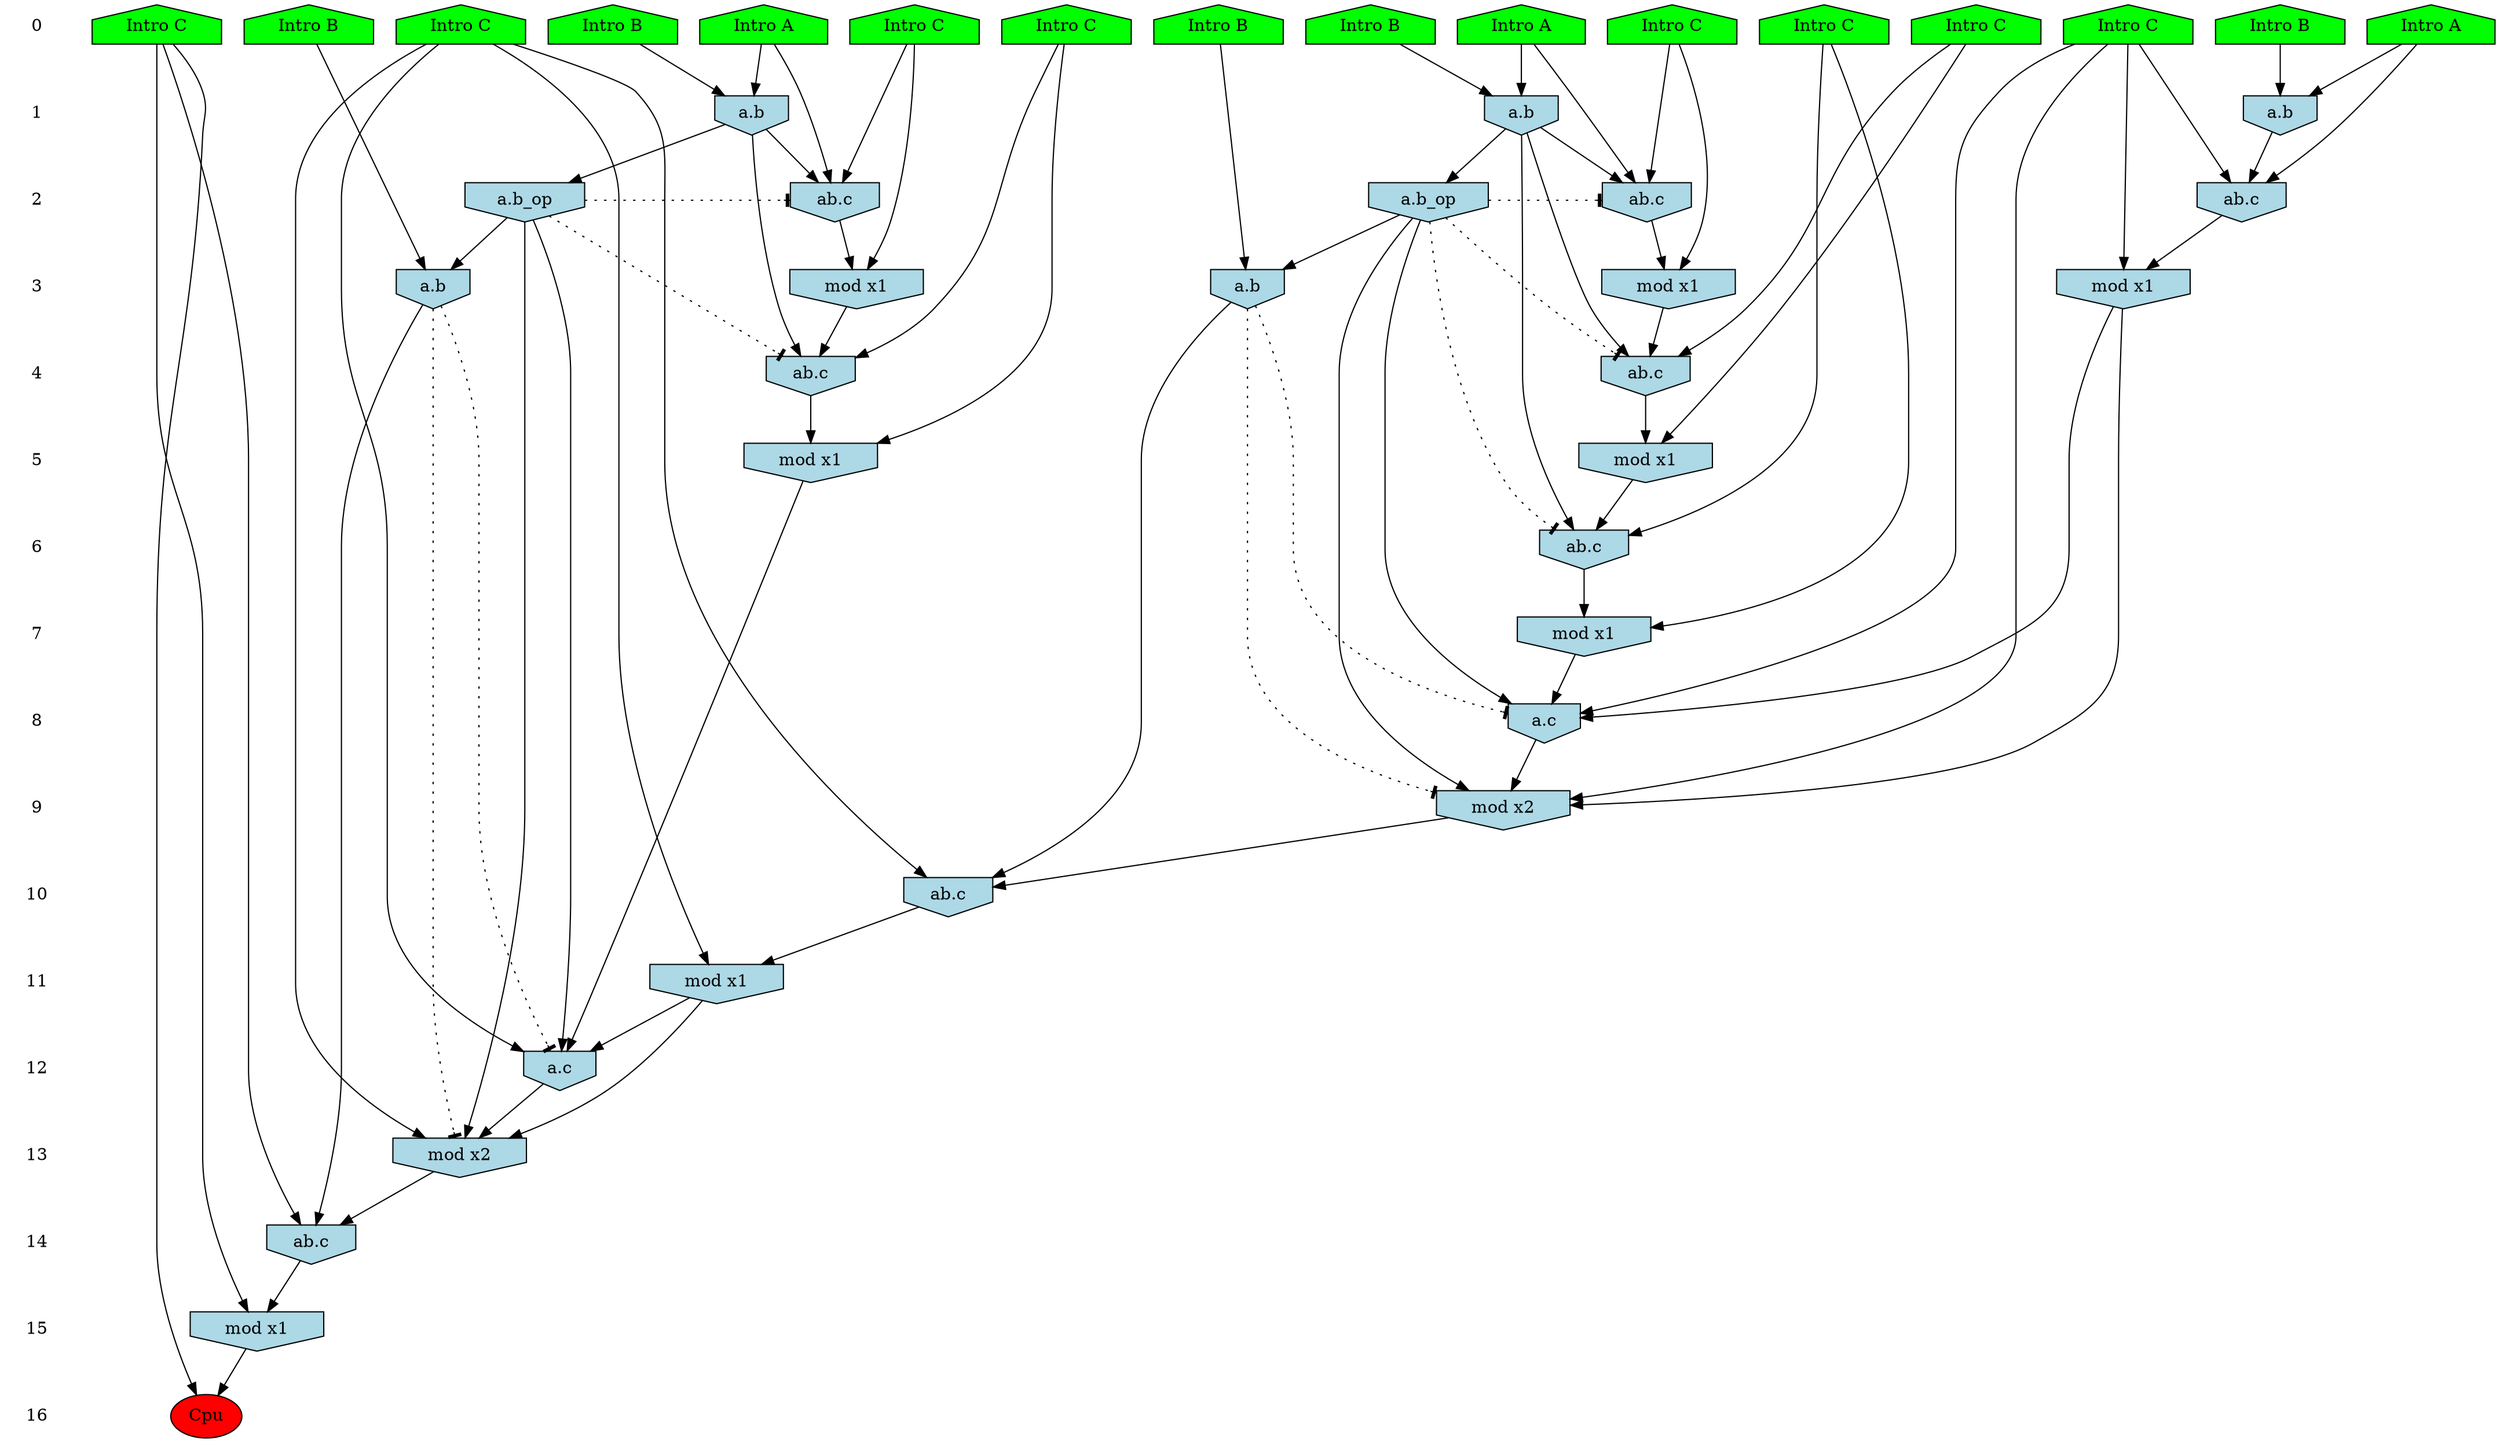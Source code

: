 /* Compression of 1 causal flows obtained in average at 1.093843E+01 t.u */
/* Compressed causal flows were: [1503] */
digraph G{
 ranksep=.5 ; 
{ rank = same ; "0" [shape=plaintext] ; node_1 [label ="Intro B", shape=house, style=filled, fillcolor=green] ;
node_2 [label ="Intro B", shape=house, style=filled, fillcolor=green] ;
node_3 [label ="Intro A", shape=house, style=filled, fillcolor=green] ;
node_4 [label ="Intro B", shape=house, style=filled, fillcolor=green] ;
node_5 [label ="Intro A", shape=house, style=filled, fillcolor=green] ;
node_6 [label ="Intro B", shape=house, style=filled, fillcolor=green] ;
node_7 [label ="Intro A", shape=house, style=filled, fillcolor=green] ;
node_8 [label ="Intro B", shape=house, style=filled, fillcolor=green] ;
node_9 [label ="Intro C", shape=house, style=filled, fillcolor=green] ;
node_10 [label ="Intro C", shape=house, style=filled, fillcolor=green] ;
node_11 [label ="Intro C", shape=house, style=filled, fillcolor=green] ;
node_12 [label ="Intro C", shape=house, style=filled, fillcolor=green] ;
node_13 [label ="Intro C", shape=house, style=filled, fillcolor=green] ;
node_14 [label ="Intro C", shape=house, style=filled, fillcolor=green] ;
node_15 [label ="Intro C", shape=house, style=filled, fillcolor=green] ;
node_16 [label ="Intro C", shape=house, style=filled, fillcolor=green] ;
}
{ rank = same ; "1" [shape=plaintext] ; node_17 [label="a.b", shape=invhouse, style=filled, fillcolor = lightblue] ;
node_20 [label="a.b", shape=invhouse, style=filled, fillcolor = lightblue] ;
node_27 [label="a.b", shape=invhouse, style=filled, fillcolor = lightblue] ;
}
{ rank = same ; "2" [shape=plaintext] ; node_18 [label="ab.c", shape=invhouse, style=filled, fillcolor = lightblue] ;
node_21 [label="ab.c", shape=invhouse, style=filled, fillcolor = lightblue] ;
node_26 [label="a.b_op", shape=invhouse, style=filled, fillcolor = lightblue] ;
node_28 [label="ab.c", shape=invhouse, style=filled, fillcolor = lightblue] ;
node_37 [label="a.b_op", shape=invhouse, style=filled, fillcolor = lightblue] ;
}
{ rank = same ; "3" [shape=plaintext] ; node_19 [label="mod x1", shape=invhouse, style=filled, fillcolor = lightblue] ;
node_23 [label="mod x1", shape=invhouse, style=filled, fillcolor = lightblue] ;
node_30 [label="mod x1", shape=invhouse, style=filled, fillcolor = lightblue] ;
node_34 [label="a.b", shape=invhouse, style=filled, fillcolor = lightblue] ;
node_41 [label="a.b", shape=invhouse, style=filled, fillcolor = lightblue] ;
}
{ rank = same ; "4" [shape=plaintext] ; node_22 [label="ab.c", shape=invhouse, style=filled, fillcolor = lightblue] ;
node_31 [label="ab.c", shape=invhouse, style=filled, fillcolor = lightblue] ;
}
{ rank = same ; "5" [shape=plaintext] ; node_24 [label="mod x1", shape=invhouse, style=filled, fillcolor = lightblue] ;
node_36 [label="mod x1", shape=invhouse, style=filled, fillcolor = lightblue] ;
}
{ rank = same ; "6" [shape=plaintext] ; node_25 [label="ab.c", shape=invhouse, style=filled, fillcolor = lightblue] ;
}
{ rank = same ; "7" [shape=plaintext] ; node_29 [label="mod x1", shape=invhouse, style=filled, fillcolor = lightblue] ;
}
{ rank = same ; "8" [shape=plaintext] ; node_32 [label="a.c", shape=invhouse, style=filled, fillcolor = lightblue] ;
}
{ rank = same ; "9" [shape=plaintext] ; node_33 [label="mod x2", shape=invhouse, style=filled, fillcolor = lightblue] ;
}
{ rank = same ; "10" [shape=plaintext] ; node_35 [label="ab.c", shape=invhouse, style=filled, fillcolor = lightblue] ;
}
{ rank = same ; "11" [shape=plaintext] ; node_38 [label="mod x1", shape=invhouse, style=filled, fillcolor = lightblue] ;
}
{ rank = same ; "12" [shape=plaintext] ; node_39 [label="a.c", shape=invhouse, style=filled, fillcolor = lightblue] ;
}
{ rank = same ; "13" [shape=plaintext] ; node_40 [label="mod x2", shape=invhouse, style=filled, fillcolor = lightblue] ;
}
{ rank = same ; "14" [shape=plaintext] ; node_42 [label="ab.c", shape=invhouse, style=filled, fillcolor = lightblue] ;
}
{ rank = same ; "15" [shape=plaintext] ; node_43 [label="mod x1", shape=invhouse, style=filled, fillcolor = lightblue] ;
}
{ rank = same ; "16" [shape=plaintext] ; node_44 [label ="Cpu", style=filled, fillcolor=red] ;
}
"0" -> "1" [style="invis"]; 
"1" -> "2" [style="invis"]; 
"2" -> "3" [style="invis"]; 
"3" -> "4" [style="invis"]; 
"4" -> "5" [style="invis"]; 
"5" -> "6" [style="invis"]; 
"6" -> "7" [style="invis"]; 
"7" -> "8" [style="invis"]; 
"8" -> "9" [style="invis"]; 
"9" -> "10" [style="invis"]; 
"10" -> "11" [style="invis"]; 
"11" -> "12" [style="invis"]; 
"12" -> "13" [style="invis"]; 
"13" -> "14" [style="invis"]; 
"14" -> "15" [style="invis"]; 
"15" -> "16" [style="invis"]; 
node_2 -> node_17
node_5 -> node_17
node_5 -> node_18
node_9 -> node_18
node_17 -> node_18
node_9 -> node_19
node_18 -> node_19
node_6 -> node_20
node_7 -> node_20
node_7 -> node_21
node_12 -> node_21
node_20 -> node_21
node_10 -> node_22
node_17 -> node_22
node_19 -> node_22
node_12 -> node_23
node_21 -> node_23
node_10 -> node_24
node_22 -> node_24
node_15 -> node_25
node_17 -> node_25
node_24 -> node_25
node_17 -> node_26
node_3 -> node_27
node_8 -> node_27
node_3 -> node_28
node_11 -> node_28
node_27 -> node_28
node_15 -> node_29
node_25 -> node_29
node_11 -> node_30
node_28 -> node_30
node_13 -> node_31
node_27 -> node_31
node_30 -> node_31
node_12 -> node_32
node_23 -> node_32
node_26 -> node_32
node_29 -> node_32
node_12 -> node_33
node_23 -> node_33
node_26 -> node_33
node_32 -> node_33
node_4 -> node_34
node_26 -> node_34
node_14 -> node_35
node_33 -> node_35
node_34 -> node_35
node_13 -> node_36
node_31 -> node_36
node_27 -> node_37
node_14 -> node_38
node_35 -> node_38
node_14 -> node_39
node_36 -> node_39
node_37 -> node_39
node_38 -> node_39
node_14 -> node_40
node_37 -> node_40
node_38 -> node_40
node_39 -> node_40
node_1 -> node_41
node_37 -> node_41
node_16 -> node_42
node_40 -> node_42
node_41 -> node_42
node_16 -> node_43
node_42 -> node_43
node_16 -> node_44
node_43 -> node_44
node_26 -> node_25 [style=dotted, arrowhead = tee] 
node_26 -> node_22 [style=dotted, arrowhead = tee] 
node_26 -> node_18 [style=dotted, arrowhead = tee] 
node_34 -> node_33 [style=dotted, arrowhead = tee] 
node_34 -> node_32 [style=dotted, arrowhead = tee] 
node_37 -> node_31 [style=dotted, arrowhead = tee] 
node_37 -> node_28 [style=dotted, arrowhead = tee] 
node_41 -> node_40 [style=dotted, arrowhead = tee] 
node_41 -> node_39 [style=dotted, arrowhead = tee] 
}
/*
 Dot generation time: 0.000190
*/